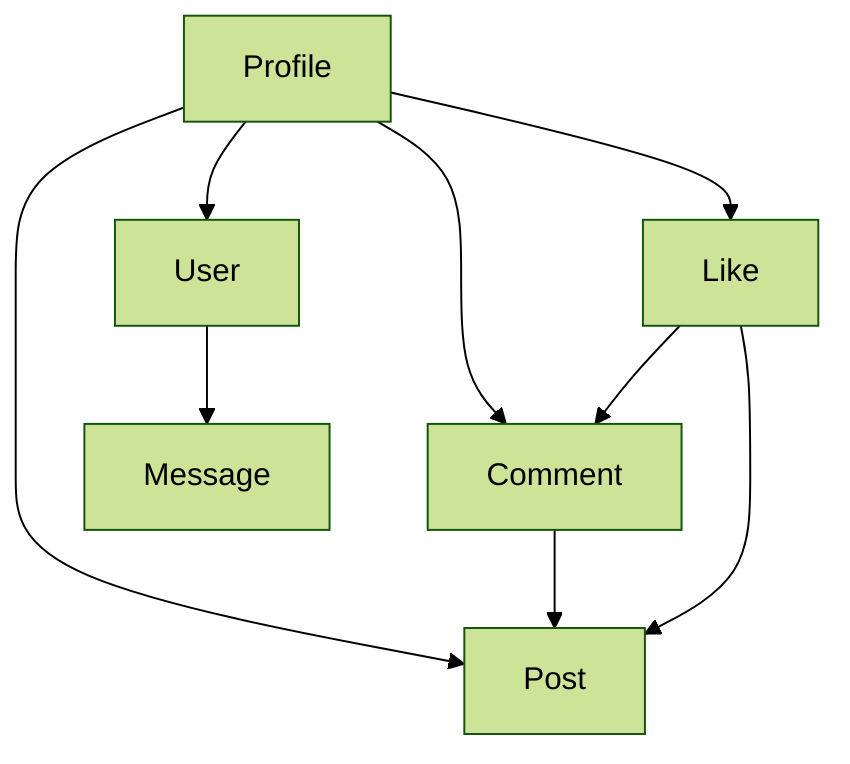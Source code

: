 ---
config:
  theme: forest
---
flowchart TD
    User
    Profile
    Comment

    Profile --> Post
    Profile --> Like
    Profile --> Comment
    Comment --> Post
    Like --> Comment
    Like --> Post

    Profile --> User

    User --> Message